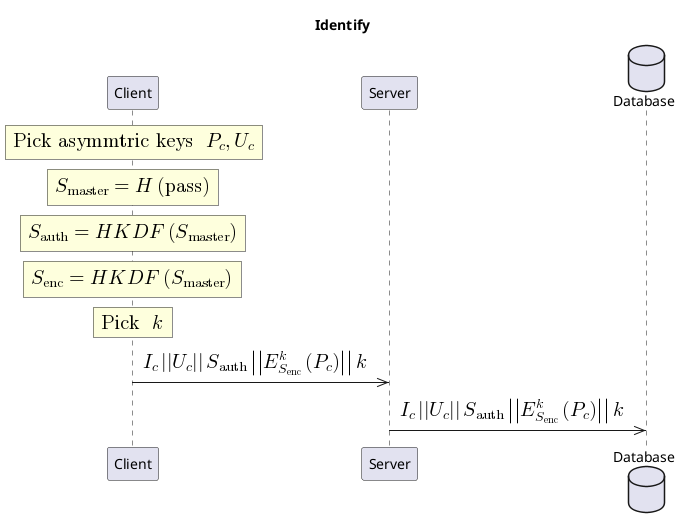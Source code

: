 @startuml
title Identify

participant Client
participant Server
database Database

rnote over Client
  <math>"Pick asymmtric keys " P_c, U_c</math>
end rnote

rnote over Client
  <math>S_"master" = H("pass")</math>
end rnote
rnote over Client
  <math>S_"auth" = HKDF(S_"master")</math>
end rnote
rnote over Client
  <math>S_"enc" = HKDF(S_"master")</math>
end rnote

rnote over Client
  <math>"Pick " k</math>
end rnote


Client ->> Server: <math>I_c || U_c || S_"auth" || E_{S_"enc"}^k(P_c) || k</math>

Server ->> Database: <math>I_c || U_c || S_"auth" || E_{S_"enc"}^k(P_c) || k</math>
@enduml